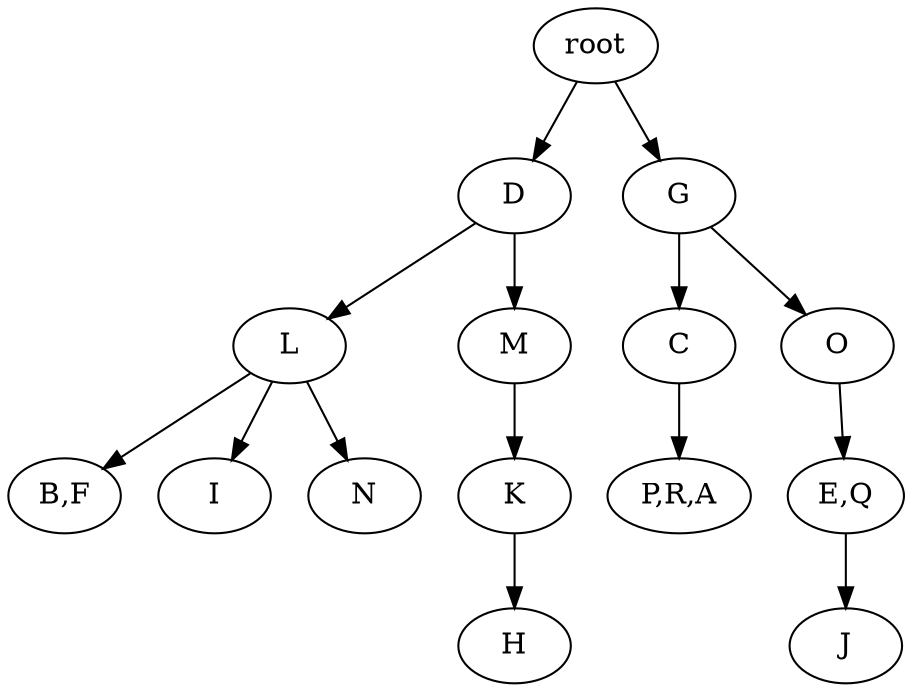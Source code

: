strict digraph G {
	graph [name=G];
	0	 [label=root];
	7	 [label=D];
	0 -> 7;
	1	 [label=G];
	0 -> 1;
	9	 [label=L];
	12	 [label="B,F"];
	9 -> 12;
	14	 [label=I];
	9 -> 14;
	13	 [label=N];
	9 -> 13;
	3	 [label=C];
	6	 [label="P,R,A"];
	3 -> 6;
	7 -> 9;
	8	 [label=M];
	7 -> 8;
	5	 [label="E,Q"];
	4	 [label=J];
	5 -> 4;
	2	 [label=O];
	2 -> 5;
	11	 [label=H];
	1 -> 3;
	1 -> 2;
	10	 [label=K];
	10 -> 11;
	8 -> 10;
}
